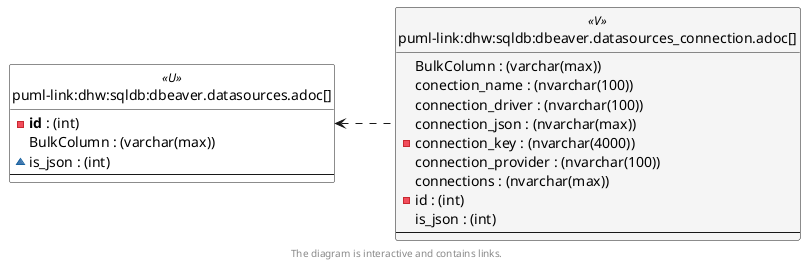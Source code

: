 @startuml
left to right direction
'top to bottom direction
hide circle
'avoide "." issues:
set namespaceSeparator none


skinparam class {
  BackgroundColor White
  BackgroundColor<<FN>> Yellow
  BackgroundColor<<FS>> Yellow
  BackgroundColor<<FT>> LightGray
  BackgroundColor<<IF>> Yellow
  BackgroundColor<<IS>> Yellow
  BackgroundColor<<P>> Aqua
  BackgroundColor<<PC>> Aqua
  BackgroundColor<<SN>> Yellow
  BackgroundColor<<SO>> SlateBlue
  BackgroundColor<<TF>> LightGray
  BackgroundColor<<TR>> Tomato
  BackgroundColor<<U>> White
  BackgroundColor<<V>> WhiteSmoke
  BackgroundColor<<X>> Aqua
  BackgroundColor<<external>> AliceBlue
}


entity "puml-link:dhw:sqldb:dbeaver.datasources.adoc[]" as dbeaver.DataSources << U >> {
  - **id** : (int)
  BulkColumn : (varchar(max))
  ~ is_json : (int)
  --
}

entity "puml-link:dhw:sqldb:dbeaver.datasources_connection.adoc[]" as dbeaver.DataSources_connection << V >> {
  BulkColumn : (varchar(max))
  conection_name : (nvarchar(100))
  connection_driver : (nvarchar(100))
  connection_json : (nvarchar(max))
  - connection_key : (nvarchar(4000))
  connection_provider : (nvarchar(100))
  connections : (nvarchar(max))
  - id : (int)
  is_json : (int)
  --
}

dbeaver.DataSources <.. dbeaver.DataSources_connection
footer The diagram is interactive and contains links.
@enduml

